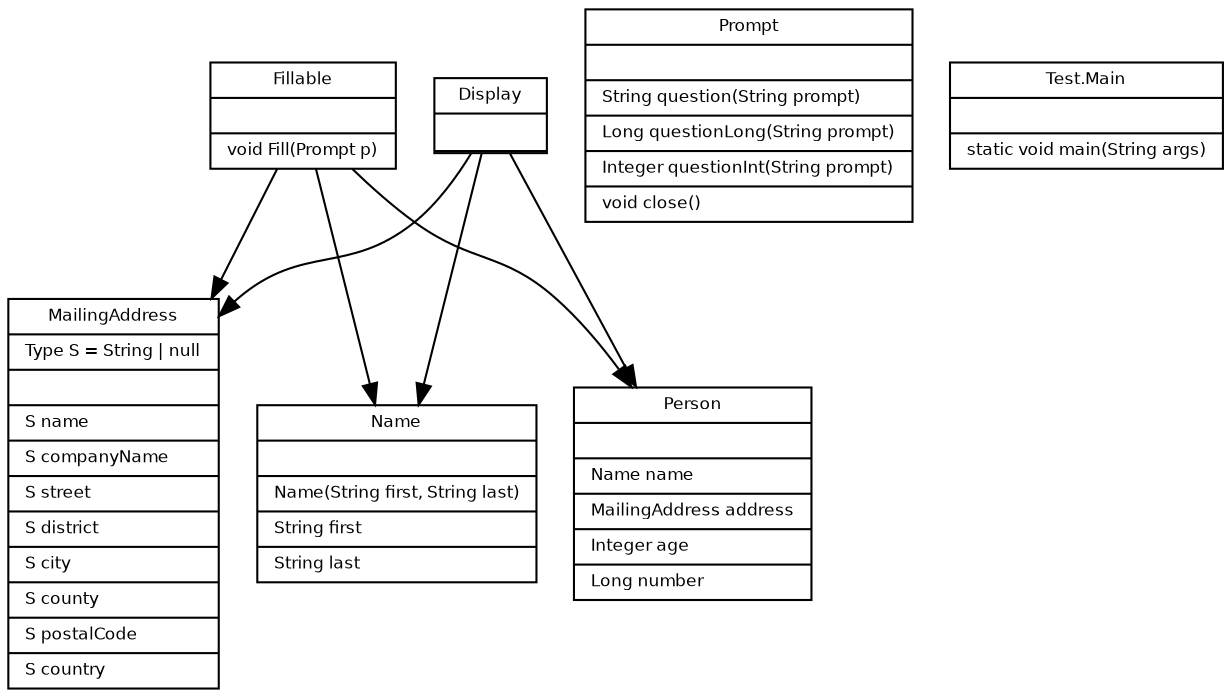 digraph PersonalInformation {
   node [
      fontname="Bitstream Vera Sans"
      fontsize=8
      shape=record
   ]

   edge [
      fontname="Bitstream Vera Sans"
      fontsize=8
   ]

   Fillable [
      label="{Fillable||void Fill(Prompt p)\l}"
   ]

   MailingAddress [
      label="{MailingAddress|Type S = String \| null||S name\l|S companyName\l|S street\l|S district\l|S city\l|S county\l|S postalCode \l|S country \l}"
   ]

   Name [
      label="{Name||Name(String first, String last)\l|String first\l|String last\l}"
   ]

   Person [
      label="{Person||Name name\l|MailingAddress address\l|Integer age\l|Long number\l}"
   ]

   Prompt [
      label="{Prompt||String question(String prompt)\l|Long questionLong(String prompt)\l|Integer questionInt(String prompt)\l|void close()\l}"
   ]

   Test_Main [
      label="{Test.Main||static void main(String args)\l}"
   ]

   Display [
      label="{Display||List<String> display()\l}"
   ]

   Fillable -> MailingAddress
   Fillable -> Name
   Fillable -> Person

   Display -> MailingAddress
   Display -> Name
   Display -> Person
}
